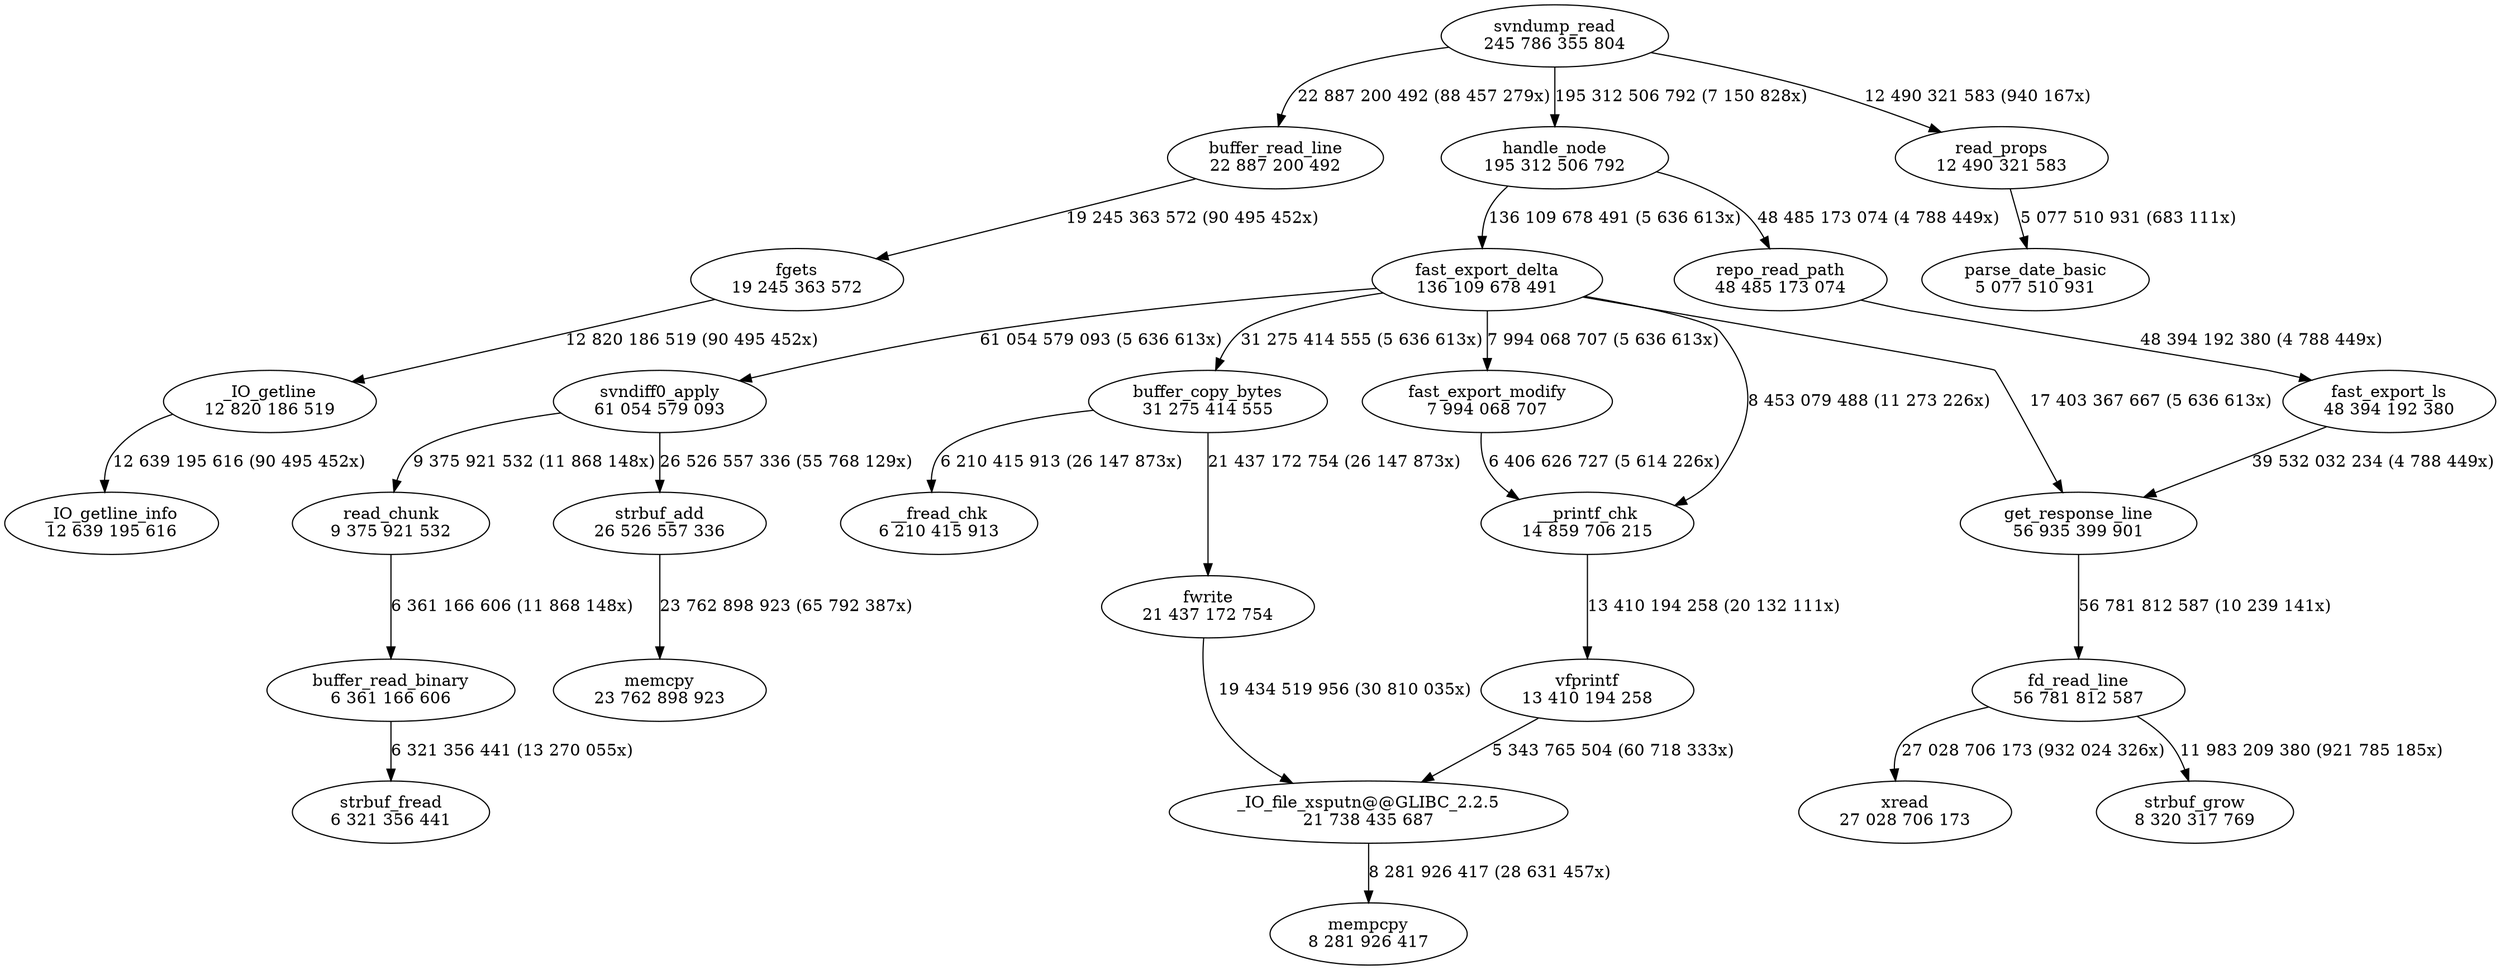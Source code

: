 digraph "callgraph" {
  F1da4928 [label="get_response_line\n56 935 399 901"];
  F1da5878 [label="fd_read_line\n56 781 812 587"];
  F1da6518 [label="strbuf_grow\n8 320 317 769"];
  F1da9ca8 [label="strbuf_add\n26 526 557 336"];
  F1dab278 [label="__printf_chk\n14 859 706 215"];
  F1dabc68 [label="fast_export_modify\n7 994 068 707"];
  F1daedf8 [label="fast_export_ls\n48 394 192 380"];
  F1db2498 [label="fast_export_delta\n136 109 678 491"];
  F1db6428 [label="svndiff0_apply\n61 054 579 093"];
  F1db8588 [label="buffer_copy_bytes\n31 275 414 555"];
  F1dbc8a8 [label="fwrite\n21 437 172 754"];
  F1dc18a8 [label="repo_read_path\n48 485 173 074"];
  F1dc3bf8 [label="xread\n27 028 706 173"];
  F1dc7e48 [label="read_chunk\n9 375 921 532"];
  F1dc84e8 [label="buffer_read_binary\n6 361 166 606"];
  F1dcfc08 [label="__fread_chk\n6 210 415 913"];
  F1dd1208 [label="strbuf_fread\n6 321 356 441"];
  F1dd5c28 [label="buffer_read_line\n22 887 200 492"];
  F1dd6688 [label="fgets\n19 245 363 572"];
  F1ddf1a8 [label="handle_node\n195 312 506 792"];
  F1ddfed8 [label="read_props\n12 490 321 583"];
  F1de0c08 [label="svndump_read\n245 786 355 804"];
  F1de7e28 [label="parse_date_basic\n5 077 510 931"];
  F1deba28 [label="memcpy\n23 762 898 923"];
  F1e117d8 [label="_IO_file_xsputn@@GLIBC_2.2.5\n21 738 435 687"];
  F1e191c8 [label="vfprintf\n13 410 194 258"];
  F1e1aeb8 [label="_IO_getline\n12 820 186 519"];
  F1e2f008 [label="_IO_getline_info\n12 639 195 616"];
  F1e62cf8 [label="mempcpy\n8 281 926 417"];
  F1da4928 -> F1da5878 [weight=3,label="56 781 812 587 (10 239 141x)"];
  F1da5878 -> F1da6518 [weight=3,label="11 983 209 380 (921 785 185x)"];
  F1da5878 -> F1dc3bf8 [weight=3,label="27 028 706 173 (932 024 326x)"];
  F1da9ca8 -> F1deba28 [weight=3,label="23 762 898 923 (65 792 387x)"];
  F1dab278 -> F1e191c8 [weight=3,label="13 410 194 258 (20 132 111x)"];
  F1dabc68 -> F1dab278 [weight=3,label="6 406 626 727 (5 614 226x)"];
  F1daedf8 -> F1da4928 [weight=3,label="39 532 032 234 (4 788 449x)"];
  F1db2498 -> F1da4928 [weight=3,label="17 403 367 667 (5 636 613x)"];
  F1db2498 -> F1dab278 [weight=3,label="8 453 079 488 (11 273 226x)"];
  F1db2498 -> F1dabc68 [weight=3,label="7 994 068 707 (5 636 613x)"];
  F1db2498 -> F1db6428 [weight=3,label="61 054 579 093 (5 636 613x)"];
  F1db2498 -> F1db8588 [weight=3,label="31 275 414 555 (5 636 613x)"];
  F1db6428 -> F1da9ca8 [weight=3,label="26 526 557 336 (55 768 129x)"];
  F1db6428 -> F1dc7e48 [weight=3,label="9 375 921 532 (11 868 148x)"];
  F1db8588 -> F1dbc8a8 [weight=3,label="21 437 172 754 (26 147 873x)"];
  F1db8588 -> F1dcfc08 [weight=3,label="6 210 415 913 (26 147 873x)"];
  F1dbc8a8 -> F1e117d8 [weight=3,label="19 434 519 956 (30 810 035x)"];
  F1dc18a8 -> F1daedf8 [weight=3,label="48 394 192 380 (4 788 449x)"];
  F1dc7e48 -> F1dc84e8 [weight=3,label="6 361 166 606 (11 868 148x)"];
  F1dc84e8 -> F1dd1208 [weight=3,label="6 321 356 441 (13 270 055x)"];
  F1dd5c28 -> F1dd6688 [weight=3,label="19 245 363 572 (90 495 452x)"];
  F1dd6688 -> F1e1aeb8 [weight=3,label="12 820 186 519 (90 495 452x)"];
  F1ddf1a8 -> F1db2498 [weight=3,label="136 109 678 491 (5 636 613x)"];
  F1ddf1a8 -> F1dc18a8 [weight=3,label="48 485 173 074 (4 788 449x)"];
  F1ddfed8 -> F1de7e28 [weight=3,label="5 077 510 931 (683 111x)"];
  F1de0c08 -> F1dd5c28 [weight=3,label="22 887 200 492 (88 457 279x)"];
  F1de0c08 -> F1ddf1a8 [weight=3,label="195 312 506 792 (7 150 828x)"];
  F1de0c08 -> F1ddfed8 [weight=3,label="12 490 321 583 (940 167x)"];
  F1e117d8 -> F1e62cf8 [weight=3,label="8 281 926 417 (28 631 457x)"];
  F1e191c8 -> F1e117d8 [weight=3,label="5 343 765 504 (60 718 333x)"];
  F1e1aeb8 -> F1e2f008 [weight=3,label="12 639 195 616 (90 495 452x)"];
}
